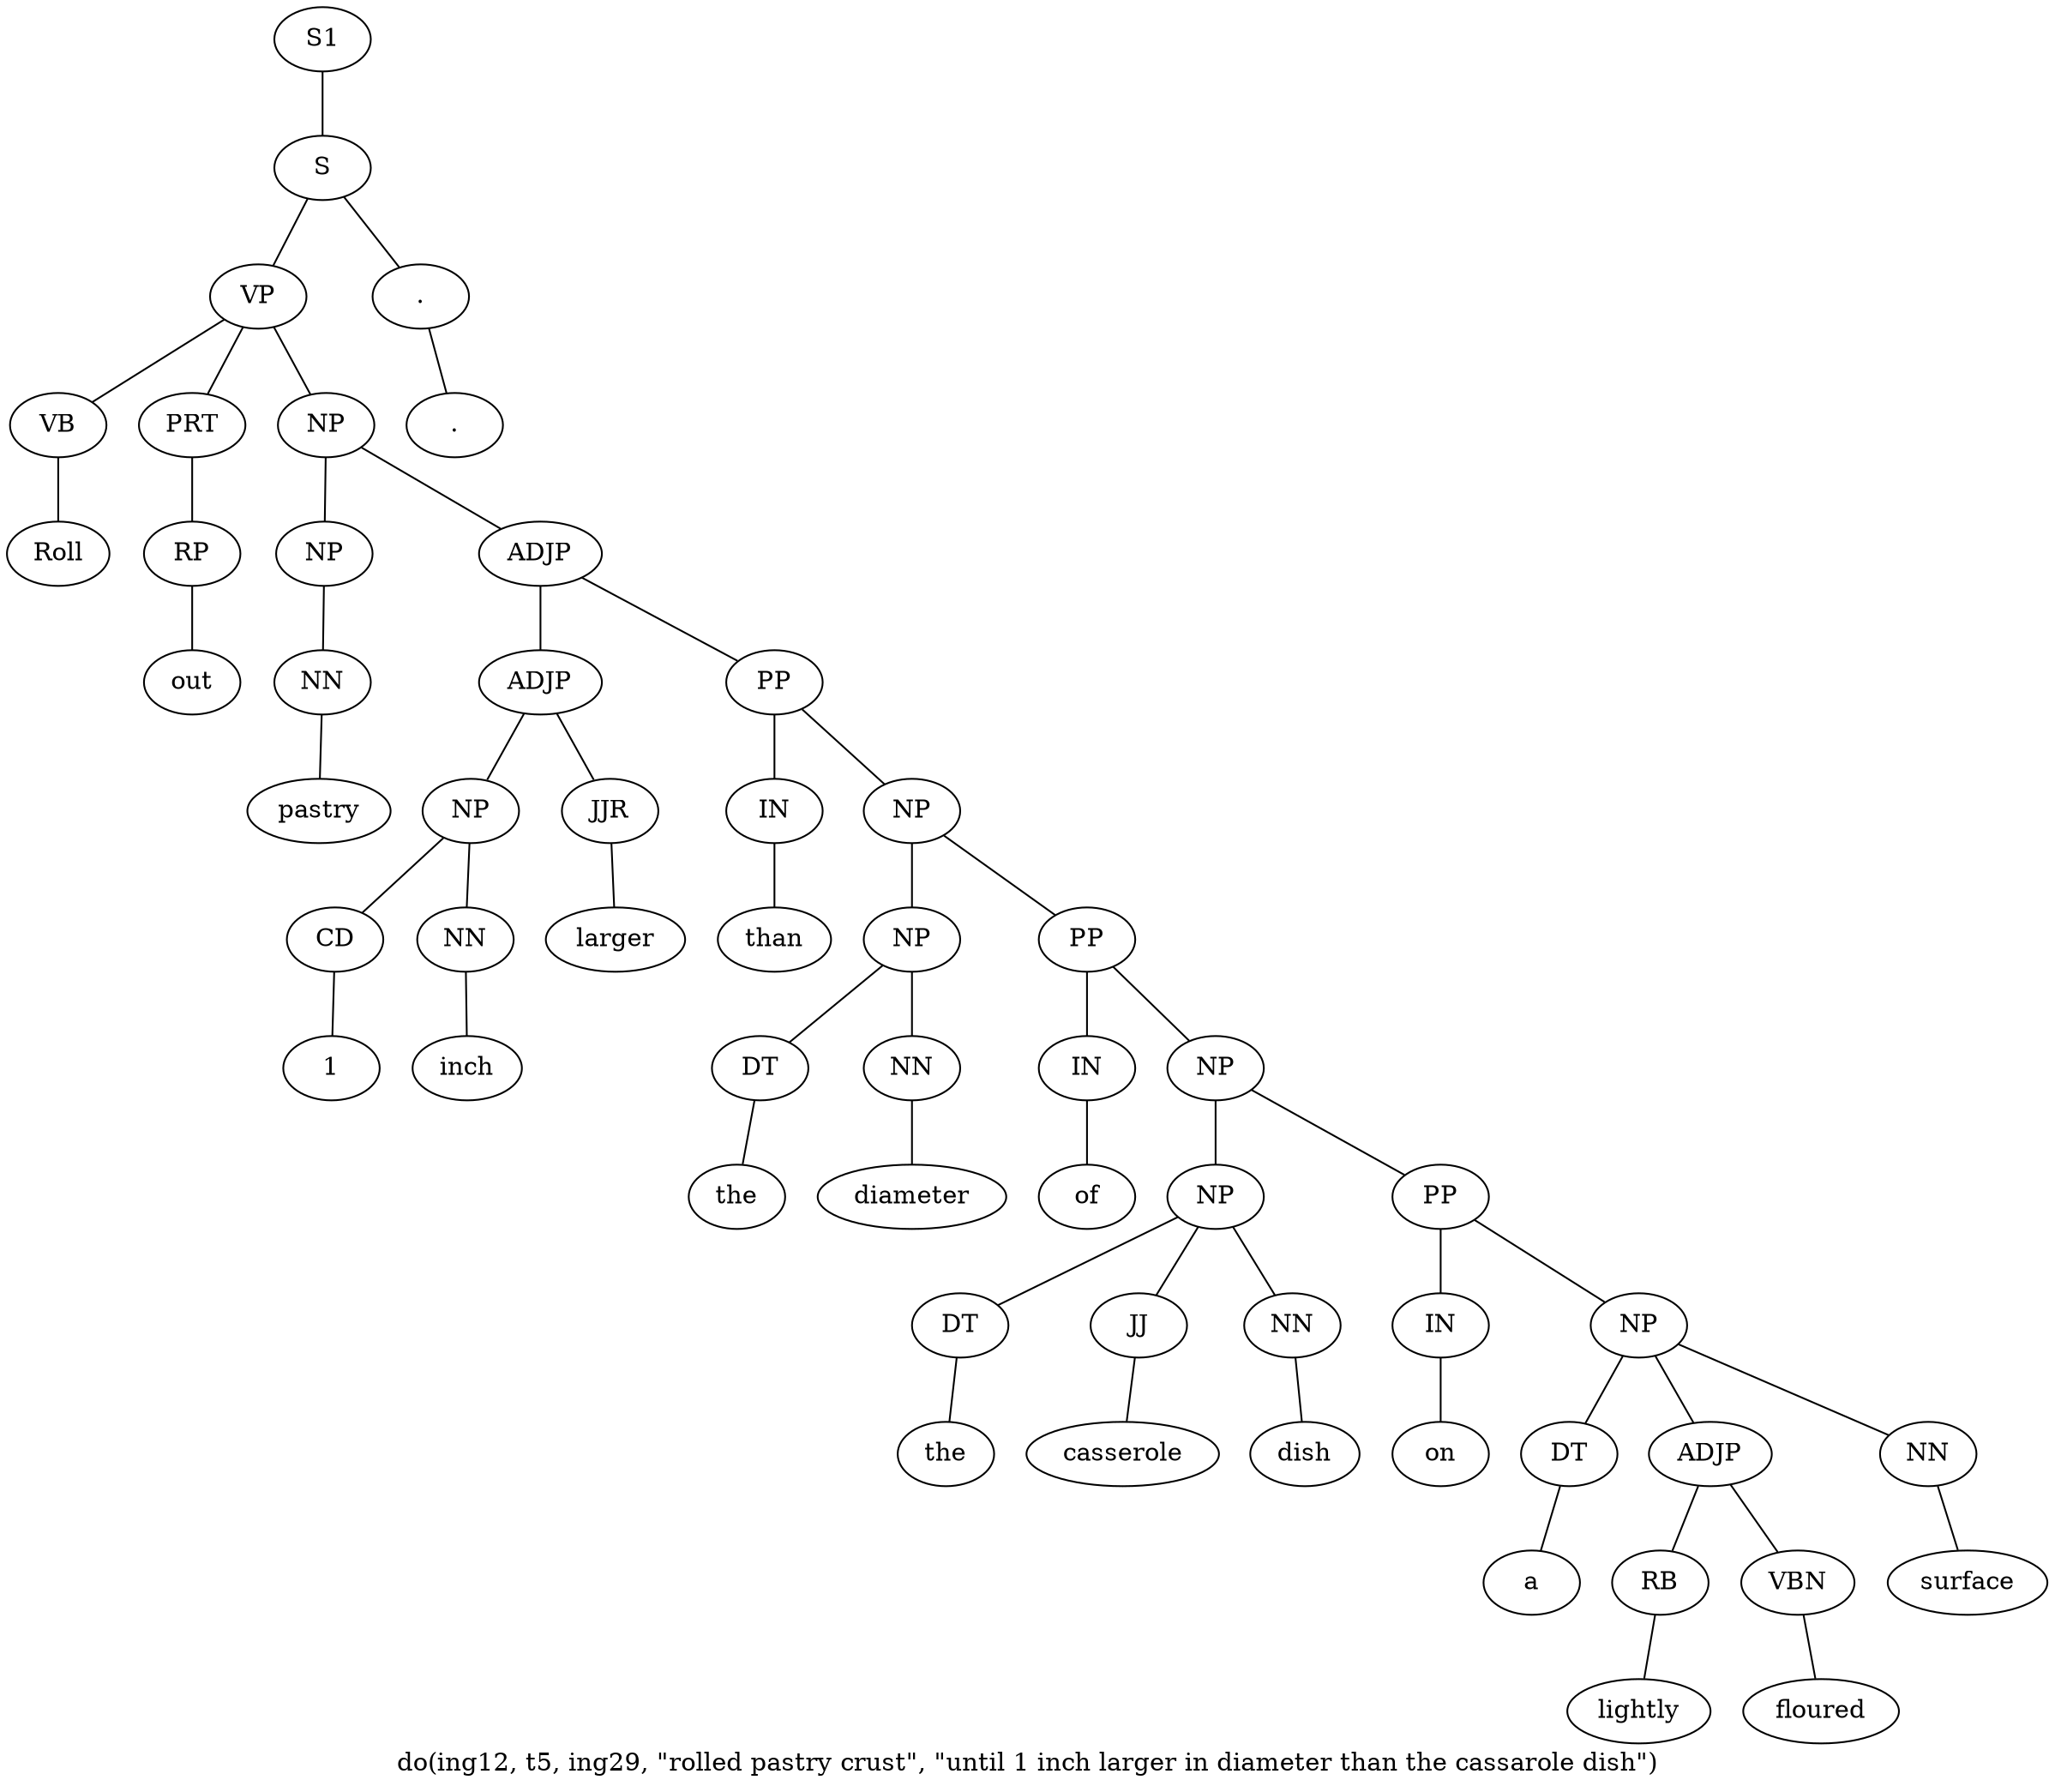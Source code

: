 graph SyntaxGraph {
	label = "do(ing12, t5, ing29, \"rolled pastry crust\", \"until 1 inch larger in diameter than the cassarole dish\")";
	Node0 [label="S1"];
	Node1 [label="S"];
	Node2 [label="VP"];
	Node3 [label="VB"];
	Node4 [label="Roll"];
	Node5 [label="PRT"];
	Node6 [label="RP"];
	Node7 [label="out"];
	Node8 [label="NP"];
	Node9 [label="NP"];
	Node10 [label="NN"];
	Node11 [label="pastry"];
	Node12 [label="ADJP"];
	Node13 [label="ADJP"];
	Node14 [label="NP"];
	Node15 [label="CD"];
	Node16 [label="1"];
	Node17 [label="NN"];
	Node18 [label="inch"];
	Node19 [label="JJR"];
	Node20 [label="larger"];
	Node21 [label="PP"];
	Node22 [label="IN"];
	Node23 [label="than"];
	Node24 [label="NP"];
	Node25 [label="NP"];
	Node26 [label="DT"];
	Node27 [label="the"];
	Node28 [label="NN"];
	Node29 [label="diameter"];
	Node30 [label="PP"];
	Node31 [label="IN"];
	Node32 [label="of"];
	Node33 [label="NP"];
	Node34 [label="NP"];
	Node35 [label="DT"];
	Node36 [label="the"];
	Node37 [label="JJ"];
	Node38 [label="casserole"];
	Node39 [label="NN"];
	Node40 [label="dish"];
	Node41 [label="PP"];
	Node42 [label="IN"];
	Node43 [label="on"];
	Node44 [label="NP"];
	Node45 [label="DT"];
	Node46 [label="a"];
	Node47 [label="ADJP"];
	Node48 [label="RB"];
	Node49 [label="lightly"];
	Node50 [label="VBN"];
	Node51 [label="floured"];
	Node52 [label="NN"];
	Node53 [label="surface"];
	Node54 [label="."];
	Node55 [label="."];

	Node0 -- Node1;
	Node1 -- Node2;
	Node1 -- Node54;
	Node2 -- Node3;
	Node2 -- Node5;
	Node2 -- Node8;
	Node3 -- Node4;
	Node5 -- Node6;
	Node6 -- Node7;
	Node8 -- Node9;
	Node8 -- Node12;
	Node9 -- Node10;
	Node10 -- Node11;
	Node12 -- Node13;
	Node12 -- Node21;
	Node13 -- Node14;
	Node13 -- Node19;
	Node14 -- Node15;
	Node14 -- Node17;
	Node15 -- Node16;
	Node17 -- Node18;
	Node19 -- Node20;
	Node21 -- Node22;
	Node21 -- Node24;
	Node22 -- Node23;
	Node24 -- Node25;
	Node24 -- Node30;
	Node25 -- Node26;
	Node25 -- Node28;
	Node26 -- Node27;
	Node28 -- Node29;
	Node30 -- Node31;
	Node30 -- Node33;
	Node31 -- Node32;
	Node33 -- Node34;
	Node33 -- Node41;
	Node34 -- Node35;
	Node34 -- Node37;
	Node34 -- Node39;
	Node35 -- Node36;
	Node37 -- Node38;
	Node39 -- Node40;
	Node41 -- Node42;
	Node41 -- Node44;
	Node42 -- Node43;
	Node44 -- Node45;
	Node44 -- Node47;
	Node44 -- Node52;
	Node45 -- Node46;
	Node47 -- Node48;
	Node47 -- Node50;
	Node48 -- Node49;
	Node50 -- Node51;
	Node52 -- Node53;
	Node54 -- Node55;
}